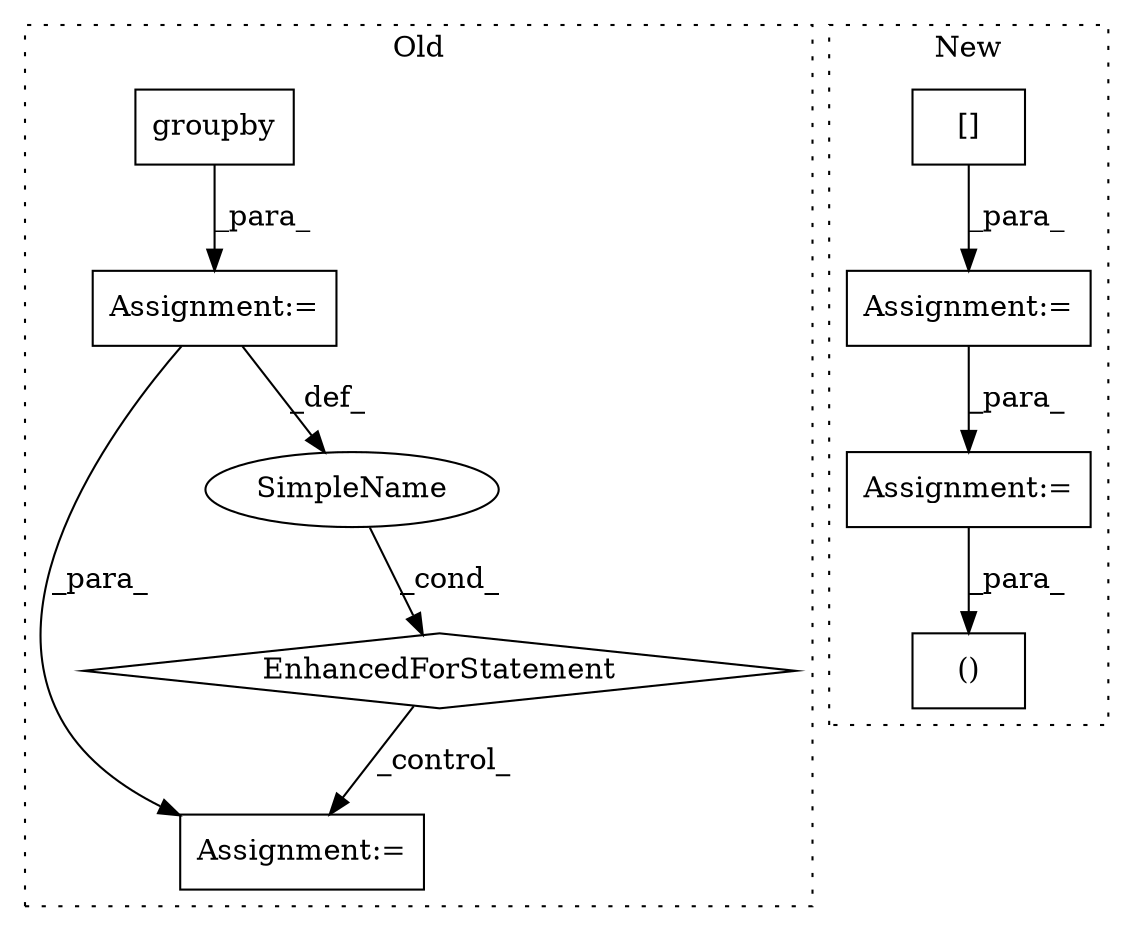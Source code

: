 digraph G {
subgraph cluster0 {
1 [label="groupby" a="32" s="13030,13057" l="8,1" shape="box"];
3 [label="Assignment:=" a="7" s="12937,13058" l="63,2" shape="box"];
7 [label="Assignment:=" a="7" s="13069" l="1" shape="box"];
8 [label="EnhancedForStatement" a="70" s="12937,13058" l="63,2" shape="diamond"];
9 [label="SimpleName" a="42" s="13016" l="1" shape="ellipse"];
label = "Old";
style="dotted";
}
subgraph cluster1 {
2 [label="()" a="106" s="13392" l="29" shape="box"];
4 [label="Assignment:=" a="7" s="13197" l="1" shape="box"];
5 [label="Assignment:=" a="7" s="13356" l="1" shape="box"];
6 [label="[]" a="2" s="13198,13217" l="10,1" shape="box"];
label = "New";
style="dotted";
}
1 -> 3 [label="_para_"];
3 -> 7 [label="_para_"];
3 -> 9 [label="_def_"];
4 -> 5 [label="_para_"];
5 -> 2 [label="_para_"];
6 -> 4 [label="_para_"];
8 -> 7 [label="_control_"];
9 -> 8 [label="_cond_"];
}